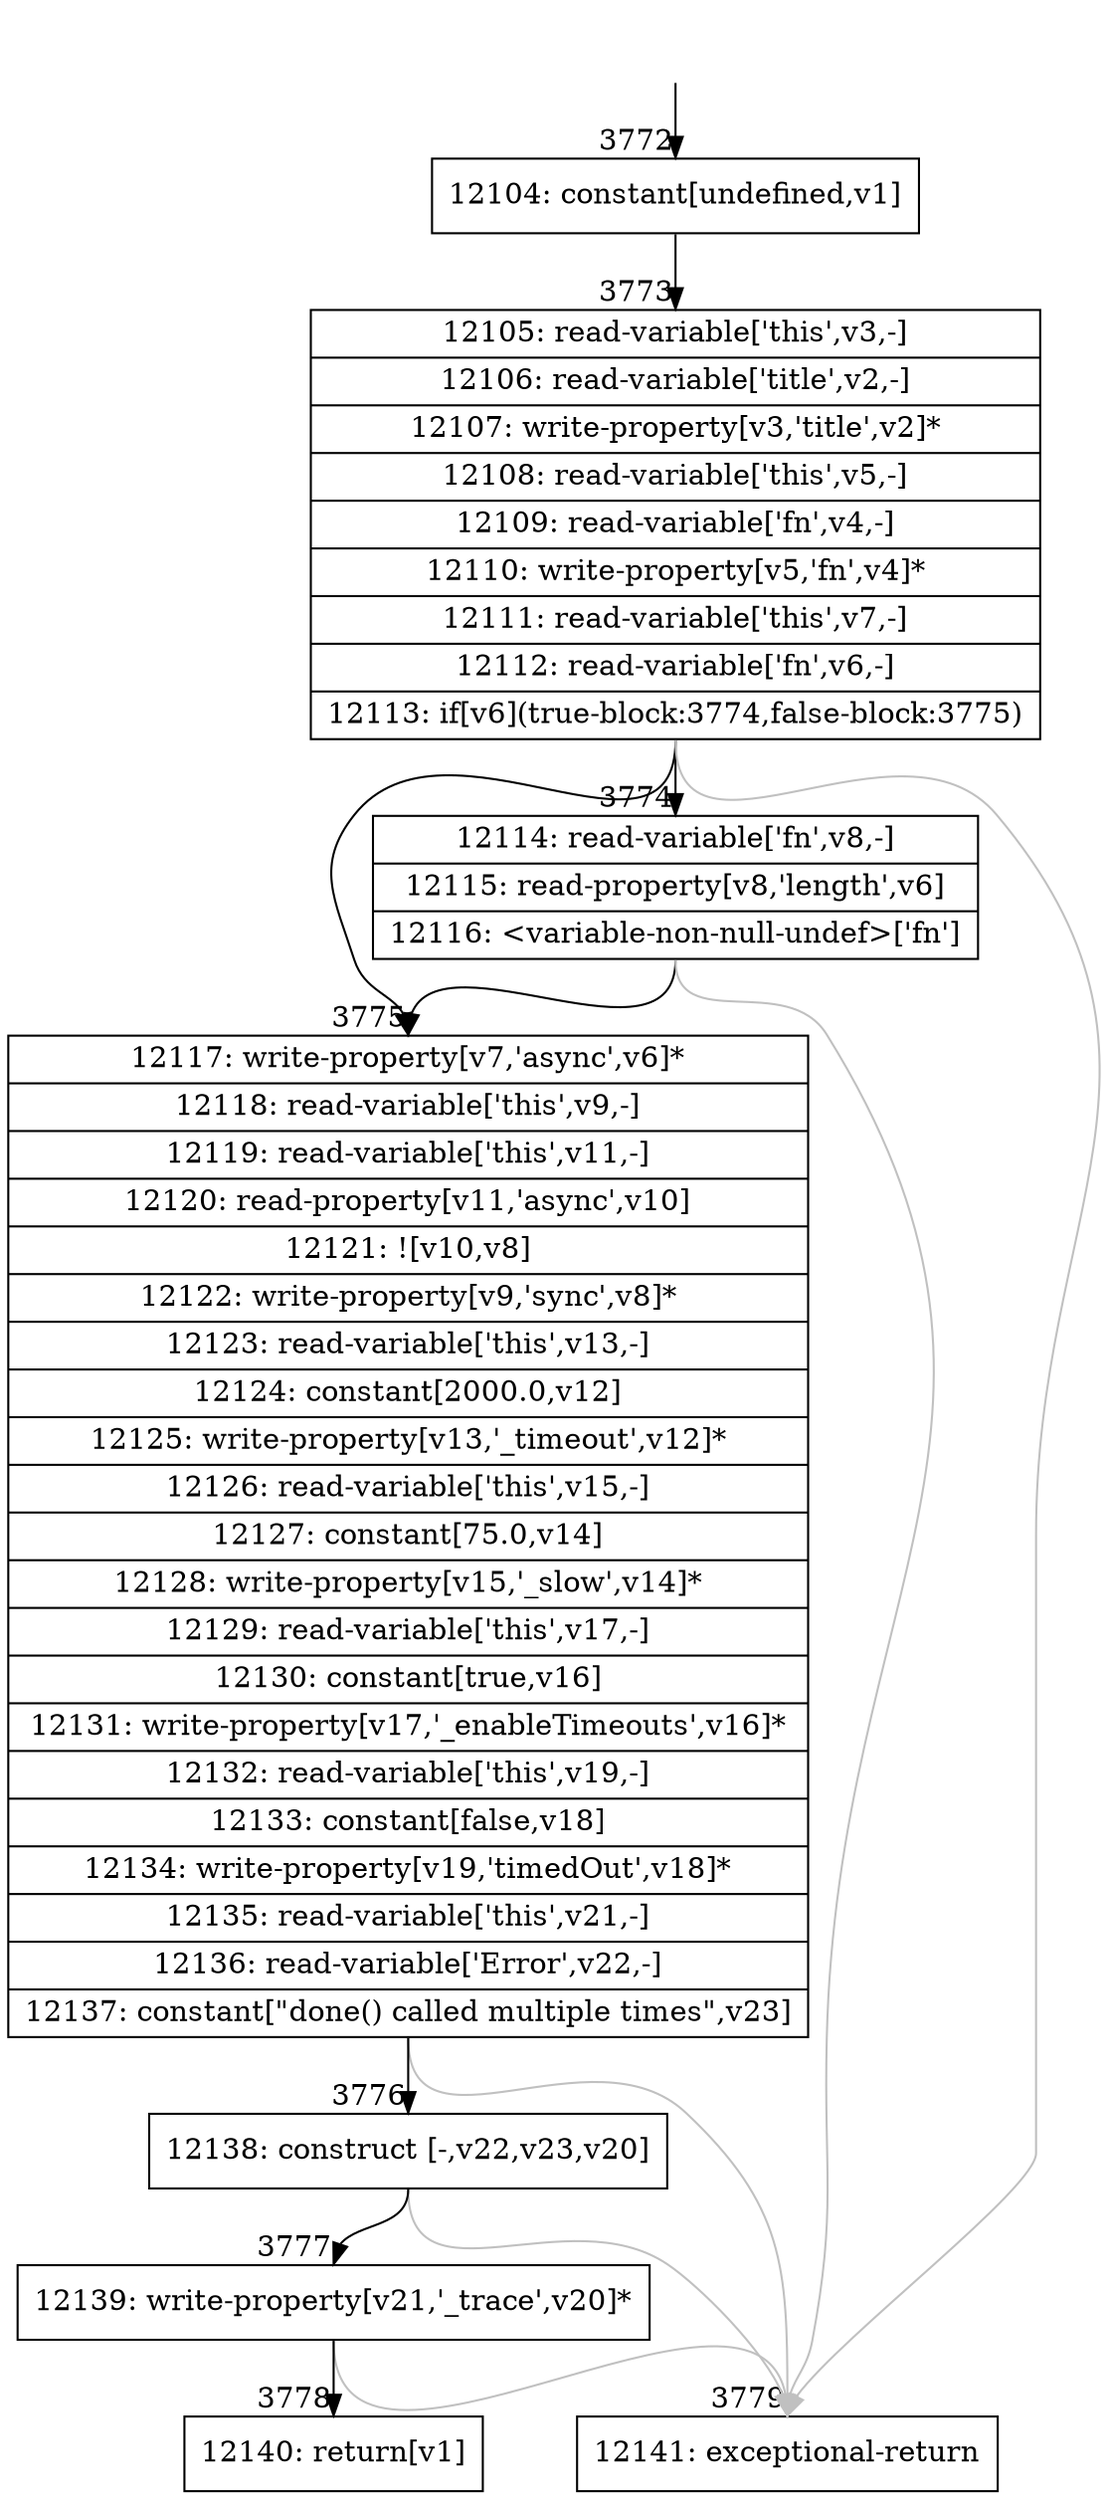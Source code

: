 digraph {
rankdir="TD"
BB_entry340[shape=none,label=""];
BB_entry340 -> BB3772 [tailport=s, headport=n, headlabel="    3772"]
BB3772 [shape=record label="{12104: constant[undefined,v1]}" ] 
BB3772 -> BB3773 [tailport=s, headport=n, headlabel="      3773"]
BB3773 [shape=record label="{12105: read-variable['this',v3,-]|12106: read-variable['title',v2,-]|12107: write-property[v3,'title',v2]*|12108: read-variable['this',v5,-]|12109: read-variable['fn',v4,-]|12110: write-property[v5,'fn',v4]*|12111: read-variable['this',v7,-]|12112: read-variable['fn',v6,-]|12113: if[v6](true-block:3774,false-block:3775)}" ] 
BB3773 -> BB3775 [tailport=s, headport=n, headlabel="      3775"]
BB3773 -> BB3774 [tailport=s, headport=n, headlabel="      3774"]
BB3773 -> BB3779 [tailport=s, headport=n, color=gray, headlabel="      3779"]
BB3774 [shape=record label="{12114: read-variable['fn',v8,-]|12115: read-property[v8,'length',v6]|12116: \<variable-non-null-undef\>['fn']}" ] 
BB3774 -> BB3775 [tailport=s, headport=n]
BB3774 -> BB3779 [tailport=s, headport=n, color=gray]
BB3775 [shape=record label="{12117: write-property[v7,'async',v6]*|12118: read-variable['this',v9,-]|12119: read-variable['this',v11,-]|12120: read-property[v11,'async',v10]|12121: ![v10,v8]|12122: write-property[v9,'sync',v8]*|12123: read-variable['this',v13,-]|12124: constant[2000.0,v12]|12125: write-property[v13,'_timeout',v12]*|12126: read-variable['this',v15,-]|12127: constant[75.0,v14]|12128: write-property[v15,'_slow',v14]*|12129: read-variable['this',v17,-]|12130: constant[true,v16]|12131: write-property[v17,'_enableTimeouts',v16]*|12132: read-variable['this',v19,-]|12133: constant[false,v18]|12134: write-property[v19,'timedOut',v18]*|12135: read-variable['this',v21,-]|12136: read-variable['Error',v22,-]|12137: constant[\"done() called multiple times\",v23]}" ] 
BB3775 -> BB3776 [tailport=s, headport=n, headlabel="      3776"]
BB3775 -> BB3779 [tailport=s, headport=n, color=gray]
BB3776 [shape=record label="{12138: construct [-,v22,v23,v20]}" ] 
BB3776 -> BB3777 [tailport=s, headport=n, headlabel="      3777"]
BB3776 -> BB3779 [tailport=s, headport=n, color=gray]
BB3777 [shape=record label="{12139: write-property[v21,'_trace',v20]*}" ] 
BB3777 -> BB3778 [tailport=s, headport=n, headlabel="      3778"]
BB3777 -> BB3779 [tailport=s, headport=n, color=gray]
BB3778 [shape=record label="{12140: return[v1]}" ] 
BB3779 [shape=record label="{12141: exceptional-return}" ] 
//#$~ 4342
}
